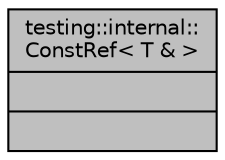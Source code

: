 digraph "testing::internal::ConstRef&lt; T &amp; &gt;"
{
 // LATEX_PDF_SIZE
  bgcolor="transparent";
  edge [fontname="Helvetica",fontsize="10",labelfontname="Helvetica",labelfontsize="10"];
  node [fontname="Helvetica",fontsize="10",shape=record];
  Node1 [label="{testing::internal::\lConstRef\< T & \>\n||}",height=0.2,width=0.4,color="black", fillcolor="grey75", style="filled", fontcolor="black",tooltip=" "];
}
